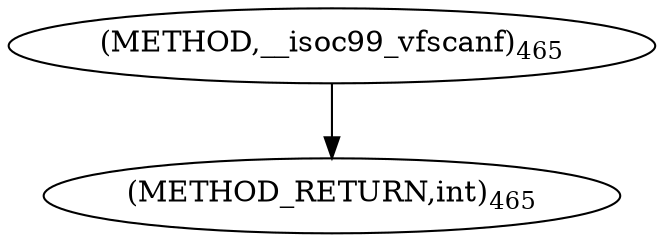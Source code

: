digraph "__isoc99_vfscanf" {  
"2586" [label = <(METHOD,__isoc99_vfscanf)<SUB>465</SUB>> ]
"2590" [label = <(METHOD_RETURN,int)<SUB>465</SUB>> ]
  "2586" -> "2590" 
}
